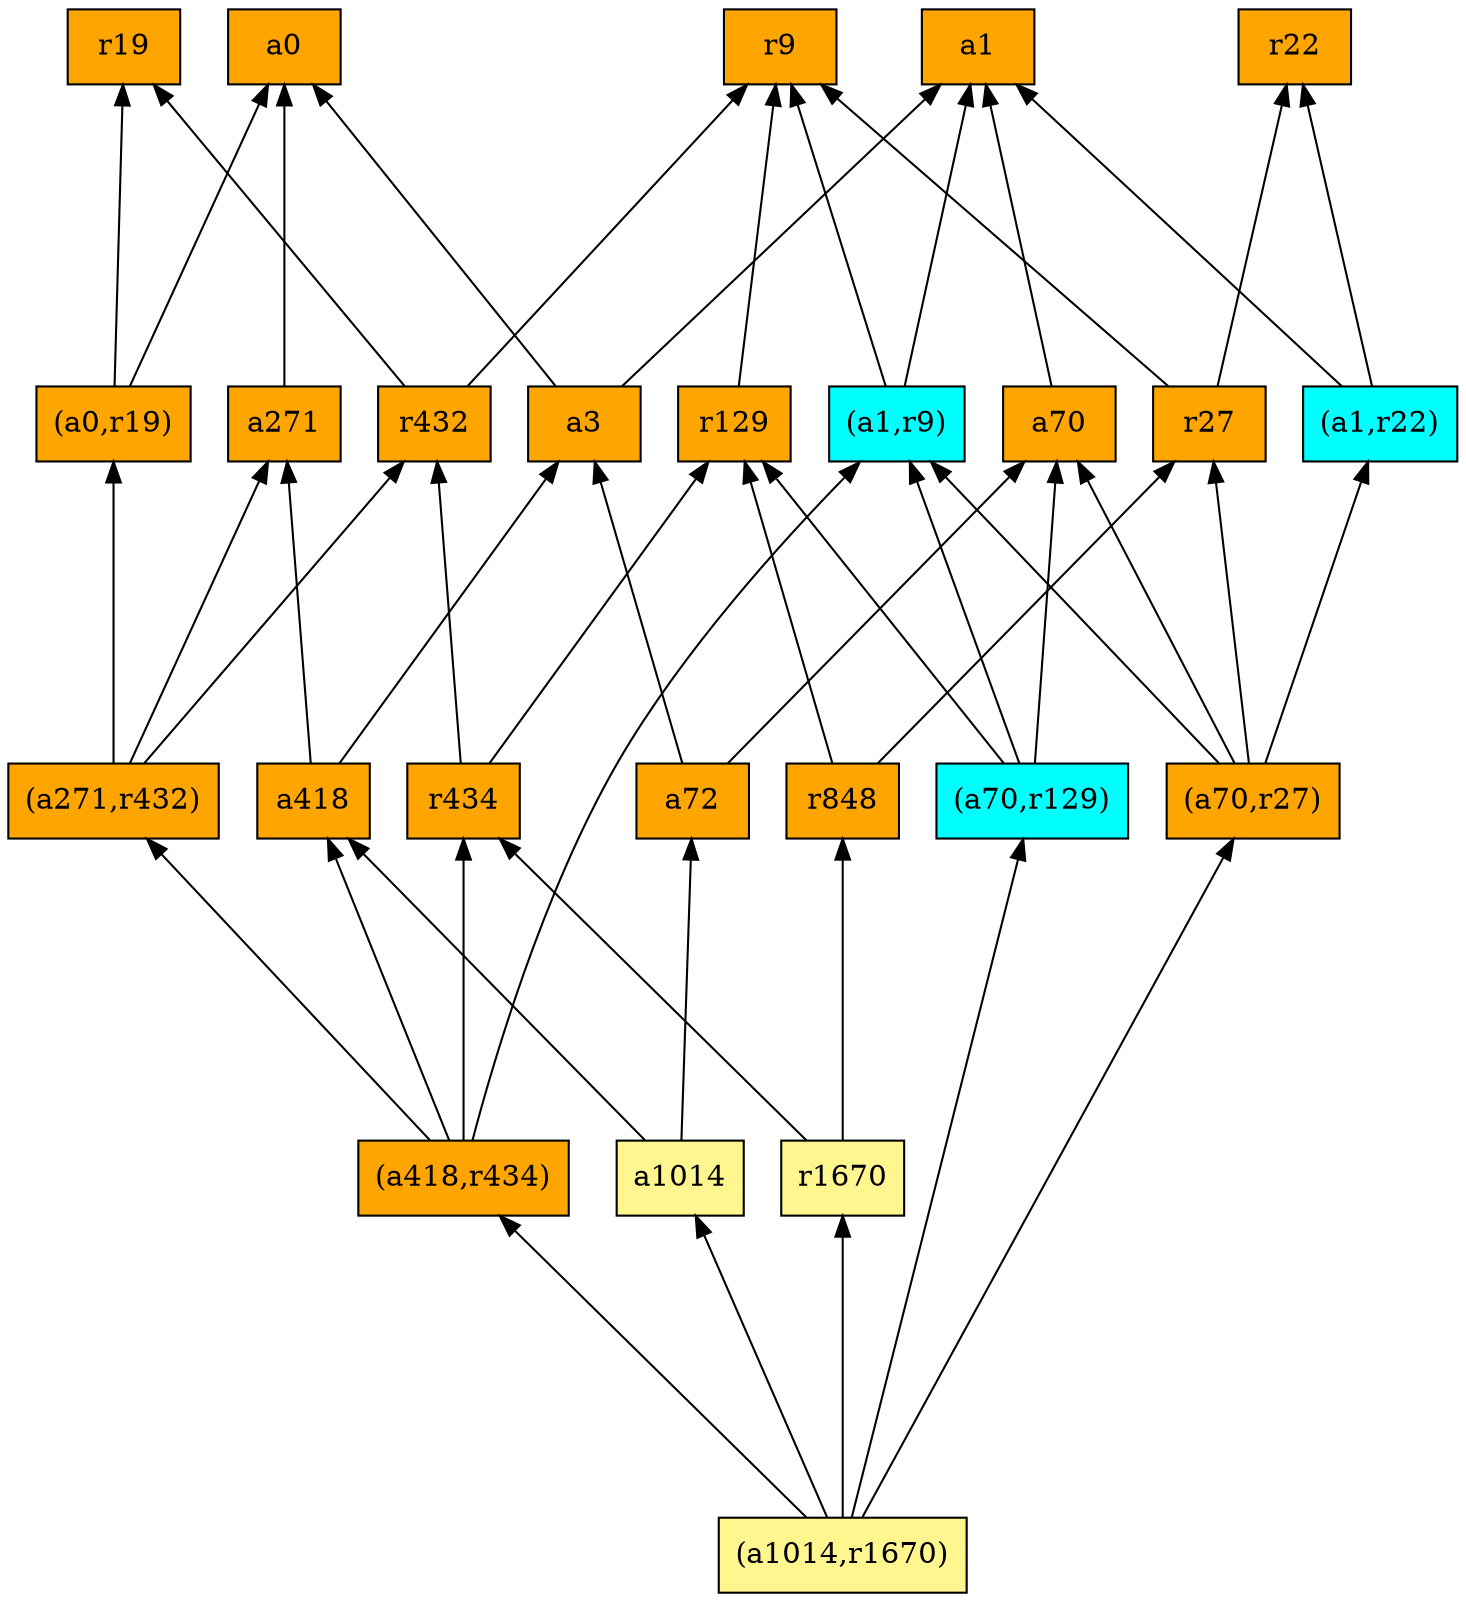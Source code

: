digraph G {
rankdir=BT;ranksep="2.0";
"(a418,r434)" [shape=record,fillcolor=orange,style=filled,label="{(a418,r434)}"];
"r129" [shape=record,fillcolor=orange,style=filled,label="{r129}"];
"(a1,r9)" [shape=record,fillcolor=cyan,style=filled,label="{(a1,r9)}"];
"r22" [shape=record,fillcolor=orange,style=filled,label="{r22}"];
"r27" [shape=record,fillcolor=orange,style=filled,label="{r27}"];
"a3" [shape=record,fillcolor=orange,style=filled,label="{a3}"];
"(a70,r129)" [shape=record,fillcolor=cyan,style=filled,label="{(a70,r129)}"];
"r432" [shape=record,fillcolor=orange,style=filled,label="{r432}"];
"(a1,r22)" [shape=record,fillcolor=cyan,style=filled,label="{(a1,r22)}"];
"a1014" [shape=record,fillcolor=khaki1,style=filled,label="{a1014}"];
"r9" [shape=record,fillcolor=orange,style=filled,label="{r9}"];
"a72" [shape=record,fillcolor=orange,style=filled,label="{a72}"];
"(a1014,r1670)" [shape=record,fillcolor=khaki1,style=filled,label="{(a1014,r1670)}"];
"a1" [shape=record,fillcolor=orange,style=filled,label="{a1}"];
"a271" [shape=record,fillcolor=orange,style=filled,label="{a271}"];
"r434" [shape=record,fillcolor=orange,style=filled,label="{r434}"];
"(a0,r19)" [shape=record,fillcolor=orange,style=filled,label="{(a0,r19)}"];
"(a70,r27)" [shape=record,fillcolor=orange,style=filled,label="{(a70,r27)}"];
"a70" [shape=record,fillcolor=orange,style=filled,label="{a70}"];
"r19" [shape=record,fillcolor=orange,style=filled,label="{r19}"];
"(a271,r432)" [shape=record,fillcolor=orange,style=filled,label="{(a271,r432)}"];
"r848" [shape=record,fillcolor=orange,style=filled,label="{r848}"];
"a0" [shape=record,fillcolor=orange,style=filled,label="{a0}"];
"a418" [shape=record,fillcolor=orange,style=filled,label="{a418}"];
"r1670" [shape=record,fillcolor=khaki1,style=filled,label="{r1670}"];
"(a418,r434)" -> "(a1,r9)"
"(a418,r434)" -> "r434"
"(a418,r434)" -> "(a271,r432)"
"(a418,r434)" -> "a418"
"r129" -> "r9"
"(a1,r9)" -> "r9"
"(a1,r9)" -> "a1"
"r27" -> "r9"
"r27" -> "r22"
"a3" -> "a1"
"a3" -> "a0"
"(a70,r129)" -> "(a1,r9)"
"(a70,r129)" -> "r129"
"(a70,r129)" -> "a70"
"r432" -> "r9"
"r432" -> "r19"
"(a1,r22)" -> "a1"
"(a1,r22)" -> "r22"
"a1014" -> "a72"
"a1014" -> "a418"
"a72" -> "a3"
"a72" -> "a70"
"(a1014,r1670)" -> "(a418,r434)"
"(a1014,r1670)" -> "(a70,r27)"
"(a1014,r1670)" -> "(a70,r129)"
"(a1014,r1670)" -> "a1014"
"(a1014,r1670)" -> "r1670"
"a271" -> "a0"
"r434" -> "r129"
"r434" -> "r432"
"(a0,r19)" -> "a0"
"(a0,r19)" -> "r19"
"(a70,r27)" -> "(a1,r9)"
"(a70,r27)" -> "(a1,r22)"
"(a70,r27)" -> "r27"
"(a70,r27)" -> "a70"
"a70" -> "a1"
"(a271,r432)" -> "a271"
"(a271,r432)" -> "(a0,r19)"
"(a271,r432)" -> "r432"
"r848" -> "r129"
"r848" -> "r27"
"a418" -> "a271"
"a418" -> "a3"
"r1670" -> "r434"
"r1670" -> "r848"
}